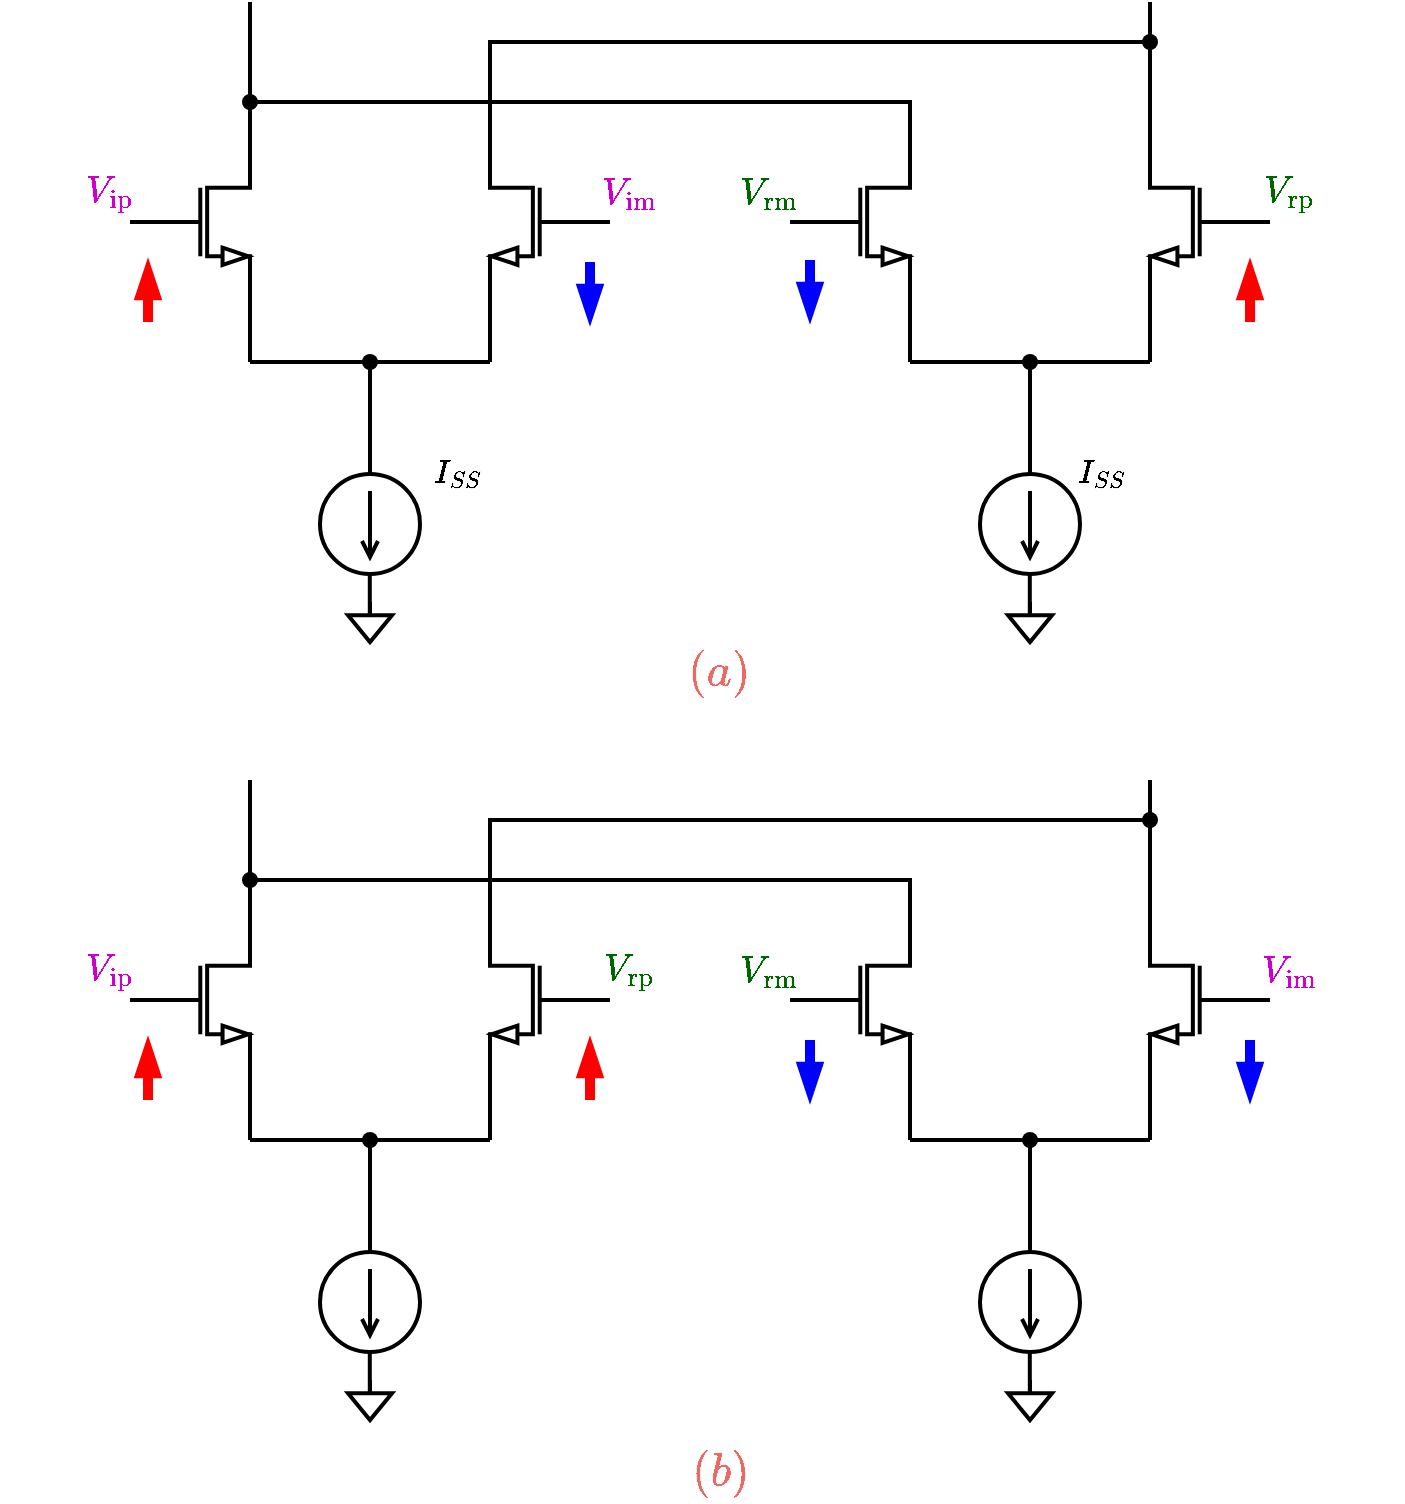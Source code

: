 <mxfile version="24.7.17">
  <diagram name="Page-1" id="U35k9u9q7gOtjrvSYFFk">
    <mxGraphModel dx="1040" dy="1016" grid="1" gridSize="10" guides="1" tooltips="1" connect="1" arrows="1" fold="1" page="1" pageScale="1" pageWidth="850" pageHeight="1100" math="1" shadow="0">
      <root>
        <mxCell id="0" />
        <mxCell id="1" parent="0" />
        <mxCell id="K5w0i8JdGbid3rLtn2DB-1" value="" style="verticalLabelPosition=bottom;shadow=0;dashed=0;align=center;html=1;verticalAlign=top;shape=mxgraph.electrical.transistors.nmos;pointerEvents=1;strokeWidth=2;" parent="1" vertex="1">
          <mxGeometry x="100" y="460" width="60" height="100" as="geometry" />
        </mxCell>
        <mxCell id="K5w0i8JdGbid3rLtn2DB-2" value="" style="verticalLabelPosition=bottom;shadow=0;dashed=0;align=center;html=1;verticalAlign=top;shape=mxgraph.electrical.transistors.nmos;pointerEvents=1;direction=east;flipH=1;strokeWidth=2;" parent="1" vertex="1">
          <mxGeometry x="280" y="460" width="60" height="100" as="geometry" />
        </mxCell>
        <mxCell id="K5w0i8JdGbid3rLtn2DB-6" value="" style="endArrow=none;html=1;rounded=0;strokeWidth=2;" parent="1" edge="1">
          <mxGeometry width="50" height="50" relative="1" as="geometry">
            <mxPoint x="160" y="580" as="sourcePoint" />
            <mxPoint x="280" y="580" as="targetPoint" />
          </mxGeometry>
        </mxCell>
        <mxCell id="K5w0i8JdGbid3rLtn2DB-7" value="" style="endArrow=none;html=1;rounded=0;strokeWidth=2;" parent="1" edge="1">
          <mxGeometry width="50" height="50" relative="1" as="geometry">
            <mxPoint x="160" y="570" as="sourcePoint" />
            <mxPoint x="160" y="550" as="targetPoint" />
            <Array as="points">
              <mxPoint x="160" y="580" />
            </Array>
          </mxGeometry>
        </mxCell>
        <mxCell id="K5w0i8JdGbid3rLtn2DB-8" value="" style="endArrow=none;html=1;rounded=0;strokeWidth=2;" parent="1" edge="1">
          <mxGeometry width="50" height="50" relative="1" as="geometry">
            <mxPoint x="280" y="570" as="sourcePoint" />
            <mxPoint x="280" y="550" as="targetPoint" />
            <Array as="points">
              <mxPoint x="280" y="580" />
            </Array>
          </mxGeometry>
        </mxCell>
        <mxCell id="K5w0i8JdGbid3rLtn2DB-9" value="" style="endArrow=none;html=1;rounded=0;exitX=0.5;exitY=0;exitDx=0;exitDy=0;exitPerimeter=0;strokeWidth=2;" parent="1" edge="1">
          <mxGeometry width="50" height="50" relative="1" as="geometry">
            <mxPoint x="220" y="636" as="sourcePoint" />
            <mxPoint x="220" y="580" as="targetPoint" />
          </mxGeometry>
        </mxCell>
        <mxCell id="K5w0i8JdGbid3rLtn2DB-10" value="" style="endArrow=none;html=1;rounded=0;strokeWidth=2;" parent="1" edge="1">
          <mxGeometry width="50" height="50" relative="1" as="geometry">
            <mxPoint x="160" y="470" as="sourcePoint" />
            <mxPoint x="160" y="400" as="targetPoint" />
          </mxGeometry>
        </mxCell>
        <mxCell id="K5w0i8JdGbid3rLtn2DB-11" value="" style="endArrow=none;html=1;rounded=0;strokeWidth=2;" parent="1" edge="1">
          <mxGeometry width="50" height="50" relative="1" as="geometry">
            <mxPoint x="280" y="470" as="sourcePoint" />
            <mxPoint x="280" y="419" as="targetPoint" />
          </mxGeometry>
        </mxCell>
        <mxCell id="K5w0i8JdGbid3rLtn2DB-12" value="" style="endArrow=none;html=1;rounded=0;strokeWidth=2;" parent="1" edge="1">
          <mxGeometry width="50" height="50" relative="1" as="geometry">
            <mxPoint x="219.9" y="706" as="sourcePoint" />
            <mxPoint x="219.9" y="686" as="targetPoint" />
          </mxGeometry>
        </mxCell>
        <mxCell id="K5w0i8JdGbid3rLtn2DB-13" value="" style="pointerEvents=1;verticalLabelPosition=bottom;shadow=0;dashed=0;align=center;html=1;verticalAlign=top;shape=mxgraph.electrical.signal_sources.signal_ground;strokeWidth=2;" parent="1" vertex="1">
          <mxGeometry x="209" y="700" width="22" height="20" as="geometry" />
        </mxCell>
        <mxCell id="K5w0i8JdGbid3rLtn2DB-14" value="&lt;font color=&quot;#cc00cc&quot; style=&quot;font-size: 16px;&quot;&gt;$$V_\text{ip}$$&lt;/font&gt;" style="text;html=1;align=center;verticalAlign=middle;whiteSpace=wrap;rounded=0;strokeWidth=2;" parent="1" vertex="1">
          <mxGeometry x="60" y="480" width="60" height="30" as="geometry" />
        </mxCell>
        <mxCell id="K5w0i8JdGbid3rLtn2DB-15" value="&lt;font color=&quot;#cc00cc&quot; style=&quot;font-size: 16px;&quot;&gt;$$V_\text{im}$$&lt;/font&gt;" style="text;html=1;align=center;verticalAlign=middle;whiteSpace=wrap;rounded=0;strokeWidth=2;" parent="1" vertex="1">
          <mxGeometry x="320" y="480" width="60" height="30" as="geometry" />
        </mxCell>
        <mxCell id="K5w0i8JdGbid3rLtn2DB-16" value="" style="verticalLabelPosition=bottom;shadow=0;dashed=0;align=center;html=1;verticalAlign=top;shape=mxgraph.electrical.transistors.nmos;pointerEvents=1;strokeWidth=2;" parent="1" vertex="1">
          <mxGeometry x="430" y="460" width="60" height="100" as="geometry" />
        </mxCell>
        <mxCell id="K5w0i8JdGbid3rLtn2DB-17" value="" style="verticalLabelPosition=bottom;shadow=0;dashed=0;align=center;html=1;verticalAlign=top;shape=mxgraph.electrical.transistors.nmos;pointerEvents=1;direction=east;flipH=1;strokeWidth=2;" parent="1" vertex="1">
          <mxGeometry x="610" y="460" width="60" height="100" as="geometry" />
        </mxCell>
        <mxCell id="K5w0i8JdGbid3rLtn2DB-19" value="" style="endArrow=none;html=1;rounded=0;strokeWidth=2;" parent="1" edge="1">
          <mxGeometry width="50" height="50" relative="1" as="geometry">
            <mxPoint x="490" y="580" as="sourcePoint" />
            <mxPoint x="610" y="580" as="targetPoint" />
          </mxGeometry>
        </mxCell>
        <mxCell id="K5w0i8JdGbid3rLtn2DB-20" value="" style="endArrow=none;html=1;rounded=0;strokeWidth=2;" parent="1" edge="1">
          <mxGeometry width="50" height="50" relative="1" as="geometry">
            <mxPoint x="490" y="570" as="sourcePoint" />
            <mxPoint x="490" y="550" as="targetPoint" />
            <Array as="points">
              <mxPoint x="490" y="580" />
            </Array>
          </mxGeometry>
        </mxCell>
        <mxCell id="K5w0i8JdGbid3rLtn2DB-21" value="" style="endArrow=none;html=1;rounded=0;strokeWidth=2;" parent="1" edge="1">
          <mxGeometry width="50" height="50" relative="1" as="geometry">
            <mxPoint x="610" y="570" as="sourcePoint" />
            <mxPoint x="610" y="550" as="targetPoint" />
            <Array as="points">
              <mxPoint x="610" y="580" />
            </Array>
          </mxGeometry>
        </mxCell>
        <mxCell id="K5w0i8JdGbid3rLtn2DB-22" value="" style="endArrow=none;html=1;rounded=0;exitDx=0;exitDy=0;exitPerimeter=0;strokeWidth=2;" parent="1" source="K5w0i8JdGbid3rLtn2DB-35" edge="1">
          <mxGeometry width="50" height="50" relative="1" as="geometry">
            <mxPoint x="500" y="630" as="sourcePoint" />
            <mxPoint x="550" y="580" as="targetPoint" />
          </mxGeometry>
        </mxCell>
        <mxCell id="K5w0i8JdGbid3rLtn2DB-23" value="" style="endArrow=none;html=1;rounded=0;strokeWidth=2;" parent="1" edge="1">
          <mxGeometry width="50" height="50" relative="1" as="geometry">
            <mxPoint x="490" y="470" as="sourcePoint" />
            <mxPoint x="490" y="449" as="targetPoint" />
          </mxGeometry>
        </mxCell>
        <mxCell id="K5w0i8JdGbid3rLtn2DB-24" value="" style="endArrow=none;html=1;rounded=0;strokeWidth=2;" parent="1" edge="1">
          <mxGeometry width="50" height="50" relative="1" as="geometry">
            <mxPoint x="610" y="470" as="sourcePoint" />
            <mxPoint x="610" y="400" as="targetPoint" />
          </mxGeometry>
        </mxCell>
        <mxCell id="K5w0i8JdGbid3rLtn2DB-27" value="&lt;font color=&quot;#006600&quot; style=&quot;font-size: 16px;&quot;&gt;$$V_\text{rm}$$&lt;/font&gt;" style="text;html=1;align=center;verticalAlign=middle;whiteSpace=wrap;rounded=0;strokeWidth=2;" parent="1" vertex="1">
          <mxGeometry x="390" y="480" width="60" height="30" as="geometry" />
        </mxCell>
        <mxCell id="K5w0i8JdGbid3rLtn2DB-28" value="&lt;font color=&quot;#006600&quot; style=&quot;font-size: 16px;&quot;&gt;$$V_\text{rp}$$&lt;/font&gt;" style="text;html=1;align=center;verticalAlign=middle;whiteSpace=wrap;rounded=0;strokeWidth=2;" parent="1" vertex="1">
          <mxGeometry x="650" y="480" width="60" height="30" as="geometry" />
        </mxCell>
        <mxCell id="K5w0i8JdGbid3rLtn2DB-29" value="" style="endArrow=none;html=1;rounded=0;strokeWidth=2;" parent="1" edge="1">
          <mxGeometry width="50" height="50" relative="1" as="geometry">
            <mxPoint x="160" y="450" as="sourcePoint" />
            <mxPoint x="490" y="450" as="targetPoint" />
          </mxGeometry>
        </mxCell>
        <mxCell id="K5w0i8JdGbid3rLtn2DB-31" value="" style="endArrow=none;html=1;rounded=0;strokeWidth=2;" parent="1" edge="1">
          <mxGeometry width="50" height="50" relative="1" as="geometry">
            <mxPoint x="280" y="420" as="sourcePoint" />
            <mxPoint x="610" y="420" as="targetPoint" />
          </mxGeometry>
        </mxCell>
        <mxCell id="K5w0i8JdGbid3rLtn2DB-32" value="" style="shape=waypoint;sketch=0;fillStyle=solid;size=6;pointerEvents=1;points=[];fillColor=none;resizable=0;rotatable=0;perimeter=centerPerimeter;snapToPoint=1;strokeWidth=2;" parent="1" vertex="1">
          <mxGeometry x="150" y="440" width="20" height="20" as="geometry" />
        </mxCell>
        <mxCell id="K5w0i8JdGbid3rLtn2DB-34" value="" style="shape=waypoint;sketch=0;fillStyle=solid;size=6;pointerEvents=1;points=[];fillColor=none;resizable=0;rotatable=0;perimeter=centerPerimeter;snapToPoint=1;strokeWidth=2;" parent="1" vertex="1">
          <mxGeometry x="210" y="570" width="20" height="20" as="geometry" />
        </mxCell>
        <mxCell id="K5w0i8JdGbid3rLtn2DB-36" value="" style="endArrow=none;html=1;rounded=0;exitX=0.5;exitY=0;exitDx=0;exitDy=0;exitPerimeter=0;strokeWidth=2;" parent="1" target="K5w0i8JdGbid3rLtn2DB-35" edge="1">
          <mxGeometry width="50" height="50" relative="1" as="geometry">
            <mxPoint x="550" y="636" as="sourcePoint" />
            <mxPoint x="550" y="580" as="targetPoint" />
          </mxGeometry>
        </mxCell>
        <mxCell id="K5w0i8JdGbid3rLtn2DB-35" value="" style="shape=waypoint;sketch=0;fillStyle=solid;size=6;pointerEvents=1;points=[];fillColor=none;resizable=0;rotatable=0;perimeter=centerPerimeter;snapToPoint=1;strokeWidth=2;" parent="1" vertex="1">
          <mxGeometry x="540" y="570" width="20" height="20" as="geometry" />
        </mxCell>
        <mxCell id="K5w0i8JdGbid3rLtn2DB-38" value="" style="shape=waypoint;sketch=0;fillStyle=solid;size=6;pointerEvents=1;points=[];fillColor=none;resizable=0;rotatable=0;perimeter=centerPerimeter;snapToPoint=1;strokeWidth=2;" parent="1" vertex="1">
          <mxGeometry x="600" y="410" width="20" height="20" as="geometry" />
        </mxCell>
        <mxCell id="K5w0i8JdGbid3rLtn2DB-39" value="" style="verticalLabelPosition=bottom;shadow=0;dashed=0;align=center;html=1;verticalAlign=top;shape=mxgraph.electrical.transistors.nmos;pointerEvents=1;strokeWidth=2;" parent="1" vertex="1">
          <mxGeometry x="100" y="849" width="60" height="100" as="geometry" />
        </mxCell>
        <mxCell id="K5w0i8JdGbid3rLtn2DB-40" value="" style="verticalLabelPosition=bottom;shadow=0;dashed=0;align=center;html=1;verticalAlign=top;shape=mxgraph.electrical.transistors.nmos;pointerEvents=1;direction=east;flipH=1;strokeWidth=2;" parent="1" vertex="1">
          <mxGeometry x="280" y="849" width="60" height="100" as="geometry" />
        </mxCell>
        <mxCell id="K5w0i8JdGbid3rLtn2DB-42" value="" style="endArrow=none;html=1;rounded=0;strokeWidth=2;" parent="1" edge="1">
          <mxGeometry width="50" height="50" relative="1" as="geometry">
            <mxPoint x="160" y="969" as="sourcePoint" />
            <mxPoint x="280" y="969" as="targetPoint" />
          </mxGeometry>
        </mxCell>
        <mxCell id="K5w0i8JdGbid3rLtn2DB-43" value="" style="endArrow=none;html=1;rounded=0;strokeWidth=2;" parent="1" edge="1">
          <mxGeometry width="50" height="50" relative="1" as="geometry">
            <mxPoint x="160" y="959" as="sourcePoint" />
            <mxPoint x="160" y="939" as="targetPoint" />
            <Array as="points">
              <mxPoint x="160" y="969" />
            </Array>
          </mxGeometry>
        </mxCell>
        <mxCell id="K5w0i8JdGbid3rLtn2DB-44" value="" style="endArrow=none;html=1;rounded=0;strokeWidth=2;" parent="1" edge="1">
          <mxGeometry width="50" height="50" relative="1" as="geometry">
            <mxPoint x="280" y="959" as="sourcePoint" />
            <mxPoint x="280" y="939" as="targetPoint" />
            <Array as="points">
              <mxPoint x="280" y="969" />
            </Array>
          </mxGeometry>
        </mxCell>
        <mxCell id="K5w0i8JdGbid3rLtn2DB-45" value="" style="endArrow=none;html=1;rounded=0;exitX=0.5;exitY=0;exitDx=0;exitDy=0;exitPerimeter=0;strokeWidth=2;" parent="1" edge="1">
          <mxGeometry width="50" height="50" relative="1" as="geometry">
            <mxPoint x="220" y="1025" as="sourcePoint" />
            <mxPoint x="220" y="969" as="targetPoint" />
          </mxGeometry>
        </mxCell>
        <mxCell id="K5w0i8JdGbid3rLtn2DB-46" value="" style="endArrow=none;html=1;rounded=0;strokeWidth=2;" parent="1" edge="1">
          <mxGeometry width="50" height="50" relative="1" as="geometry">
            <mxPoint x="160" y="859" as="sourcePoint" />
            <mxPoint x="160" y="789" as="targetPoint" />
          </mxGeometry>
        </mxCell>
        <mxCell id="K5w0i8JdGbid3rLtn2DB-47" value="" style="endArrow=none;html=1;rounded=0;strokeWidth=2;" parent="1" edge="1">
          <mxGeometry width="50" height="50" relative="1" as="geometry">
            <mxPoint x="280" y="859" as="sourcePoint" />
            <mxPoint x="280" y="808" as="targetPoint" />
          </mxGeometry>
        </mxCell>
        <mxCell id="K5w0i8JdGbid3rLtn2DB-50" value="&lt;font color=&quot;#cc00cc&quot; style=&quot;font-size: 16px;&quot;&gt;$$V_\text{ip}$$&lt;/font&gt;" style="text;html=1;align=center;verticalAlign=middle;whiteSpace=wrap;rounded=0;strokeWidth=2;" parent="1" vertex="1">
          <mxGeometry x="60" y="869" width="60" height="30" as="geometry" />
        </mxCell>
        <mxCell id="K5w0i8JdGbid3rLtn2DB-51" value="&lt;font color=&quot;#006600&quot; style=&quot;font-size: 16px;&quot;&gt;$$V_\text{rp}$$&lt;/font&gt;" style="text;html=1;align=center;verticalAlign=middle;whiteSpace=wrap;rounded=0;strokeWidth=2;" parent="1" vertex="1">
          <mxGeometry x="320" y="869" width="60" height="30" as="geometry" />
        </mxCell>
        <mxCell id="K5w0i8JdGbid3rLtn2DB-52" value="" style="verticalLabelPosition=bottom;shadow=0;dashed=0;align=center;html=1;verticalAlign=top;shape=mxgraph.electrical.transistors.nmos;pointerEvents=1;strokeWidth=2;" parent="1" vertex="1">
          <mxGeometry x="430" y="849" width="60" height="100" as="geometry" />
        </mxCell>
        <mxCell id="K5w0i8JdGbid3rLtn2DB-53" value="" style="verticalLabelPosition=bottom;shadow=0;dashed=0;align=center;html=1;verticalAlign=top;shape=mxgraph.electrical.transistors.nmos;pointerEvents=1;direction=east;flipH=1;strokeWidth=2;" parent="1" vertex="1">
          <mxGeometry x="610" y="849" width="60" height="100" as="geometry" />
        </mxCell>
        <mxCell id="K5w0i8JdGbid3rLtn2DB-55" value="" style="endArrow=none;html=1;rounded=0;strokeWidth=2;" parent="1" edge="1">
          <mxGeometry width="50" height="50" relative="1" as="geometry">
            <mxPoint x="490" y="969" as="sourcePoint" />
            <mxPoint x="610" y="969" as="targetPoint" />
          </mxGeometry>
        </mxCell>
        <mxCell id="K5w0i8JdGbid3rLtn2DB-56" value="" style="endArrow=none;html=1;rounded=0;strokeWidth=2;" parent="1" edge="1">
          <mxGeometry width="50" height="50" relative="1" as="geometry">
            <mxPoint x="490" y="959" as="sourcePoint" />
            <mxPoint x="490" y="939" as="targetPoint" />
            <Array as="points">
              <mxPoint x="490" y="969" />
            </Array>
          </mxGeometry>
        </mxCell>
        <mxCell id="K5w0i8JdGbid3rLtn2DB-57" value="" style="endArrow=none;html=1;rounded=0;strokeWidth=2;" parent="1" edge="1">
          <mxGeometry width="50" height="50" relative="1" as="geometry">
            <mxPoint x="610" y="959" as="sourcePoint" />
            <mxPoint x="610" y="939" as="targetPoint" />
            <Array as="points">
              <mxPoint x="610" y="969" />
            </Array>
          </mxGeometry>
        </mxCell>
        <mxCell id="K5w0i8JdGbid3rLtn2DB-58" value="" style="endArrow=none;html=1;rounded=0;exitDx=0;exitDy=0;exitPerimeter=0;strokeWidth=2;" parent="1" source="K5w0i8JdGbid3rLtn2DB-71" edge="1">
          <mxGeometry width="50" height="50" relative="1" as="geometry">
            <mxPoint x="500" y="1019" as="sourcePoint" />
            <mxPoint x="550" y="969" as="targetPoint" />
          </mxGeometry>
        </mxCell>
        <mxCell id="K5w0i8JdGbid3rLtn2DB-59" value="" style="endArrow=none;html=1;rounded=0;strokeWidth=2;" parent="1" edge="1">
          <mxGeometry width="50" height="50" relative="1" as="geometry">
            <mxPoint x="490" y="859" as="sourcePoint" />
            <mxPoint x="490" y="838" as="targetPoint" />
          </mxGeometry>
        </mxCell>
        <mxCell id="K5w0i8JdGbid3rLtn2DB-60" value="" style="endArrow=none;html=1;rounded=0;strokeWidth=2;" parent="1" edge="1">
          <mxGeometry width="50" height="50" relative="1" as="geometry">
            <mxPoint x="610" y="859" as="sourcePoint" />
            <mxPoint x="610" y="789" as="targetPoint" />
          </mxGeometry>
        </mxCell>
        <mxCell id="K5w0i8JdGbid3rLtn2DB-63" value="&lt;font color=&quot;#006600&quot; style=&quot;font-size: 16px;&quot;&gt;$$V_\text{rm}$$&lt;/font&gt;" style="text;html=1;align=center;verticalAlign=middle;whiteSpace=wrap;rounded=0;strokeWidth=2;" parent="1" vertex="1">
          <mxGeometry x="390" y="869" width="60" height="30" as="geometry" />
        </mxCell>
        <mxCell id="K5w0i8JdGbid3rLtn2DB-64" value="&lt;font color=&quot;#cc00cc&quot; style=&quot;font-size: 16px;&quot;&gt;$$V_\text{im}$$&lt;/font&gt;" style="text;html=1;align=center;verticalAlign=middle;whiteSpace=wrap;rounded=0;strokeWidth=2;" parent="1" vertex="1">
          <mxGeometry x="650" y="869" width="60" height="30" as="geometry" />
        </mxCell>
        <mxCell id="K5w0i8JdGbid3rLtn2DB-65" value="" style="endArrow=none;html=1;rounded=0;strokeWidth=2;" parent="1" edge="1">
          <mxGeometry width="50" height="50" relative="1" as="geometry">
            <mxPoint x="160" y="839" as="sourcePoint" />
            <mxPoint x="490" y="839" as="targetPoint" />
          </mxGeometry>
        </mxCell>
        <mxCell id="K5w0i8JdGbid3rLtn2DB-66" value="" style="endArrow=none;html=1;rounded=0;strokeWidth=2;" parent="1" edge="1">
          <mxGeometry width="50" height="50" relative="1" as="geometry">
            <mxPoint x="280" y="809" as="sourcePoint" />
            <mxPoint x="610" y="809" as="targetPoint" />
          </mxGeometry>
        </mxCell>
        <mxCell id="K5w0i8JdGbid3rLtn2DB-67" value="" style="shape=waypoint;sketch=0;fillStyle=solid;size=6;pointerEvents=1;points=[];fillColor=none;resizable=0;rotatable=0;perimeter=centerPerimeter;snapToPoint=1;strokeWidth=2;" parent="1" vertex="1">
          <mxGeometry x="150" y="829" width="20" height="20" as="geometry" />
        </mxCell>
        <mxCell id="K5w0i8JdGbid3rLtn2DB-69" value="" style="shape=waypoint;sketch=0;fillStyle=solid;size=6;pointerEvents=1;points=[];fillColor=none;resizable=0;rotatable=0;perimeter=centerPerimeter;snapToPoint=1;strokeWidth=2;" parent="1" vertex="1">
          <mxGeometry x="210" y="959" width="20" height="20" as="geometry" />
        </mxCell>
        <mxCell id="K5w0i8JdGbid3rLtn2DB-70" value="" style="endArrow=none;html=1;rounded=0;exitX=0.5;exitY=0;exitDx=0;exitDy=0;exitPerimeter=0;strokeWidth=2;" parent="1" target="K5w0i8JdGbid3rLtn2DB-71" edge="1">
          <mxGeometry width="50" height="50" relative="1" as="geometry">
            <mxPoint x="550" y="1025" as="sourcePoint" />
            <mxPoint x="550" y="969" as="targetPoint" />
          </mxGeometry>
        </mxCell>
        <mxCell id="K5w0i8JdGbid3rLtn2DB-71" value="" style="shape=waypoint;sketch=0;fillStyle=solid;size=6;pointerEvents=1;points=[];fillColor=none;resizable=0;rotatable=0;perimeter=centerPerimeter;snapToPoint=1;strokeWidth=2;" parent="1" vertex="1">
          <mxGeometry x="540" y="959" width="20" height="20" as="geometry" />
        </mxCell>
        <mxCell id="K5w0i8JdGbid3rLtn2DB-73" value="" style="shape=waypoint;sketch=0;fillStyle=solid;size=6;pointerEvents=1;points=[];fillColor=none;resizable=0;rotatable=0;perimeter=centerPerimeter;snapToPoint=1;strokeWidth=2;" parent="1" vertex="1">
          <mxGeometry x="600" y="799" width="20" height="20" as="geometry" />
        </mxCell>
        <mxCell id="K5w0i8JdGbid3rLtn2DB-74" value="" style="pointerEvents=1;verticalLabelPosition=bottom;shadow=0;dashed=0;align=center;html=1;verticalAlign=top;shape=mxgraph.electrical.signal_sources.source;aspect=fixed;points=[[0.5,0,0],[1,0.5,0],[0.5,1,0],[0,0.5,0]];elSignalType=dc2;strokeWidth=2;" parent="1" vertex="1">
          <mxGeometry x="195" y="636" width="50" height="50" as="geometry" />
        </mxCell>
        <mxCell id="K5w0i8JdGbid3rLtn2DB-76" value="" style="endArrow=none;html=1;rounded=0;strokeWidth=2;" parent="1" edge="1">
          <mxGeometry width="50" height="50" relative="1" as="geometry">
            <mxPoint x="549.9" y="706" as="sourcePoint" />
            <mxPoint x="549.9" y="686" as="targetPoint" />
          </mxGeometry>
        </mxCell>
        <mxCell id="K5w0i8JdGbid3rLtn2DB-77" value="" style="pointerEvents=1;verticalLabelPosition=bottom;shadow=0;dashed=0;align=center;html=1;verticalAlign=top;shape=mxgraph.electrical.signal_sources.signal_ground;strokeWidth=2;" parent="1" vertex="1">
          <mxGeometry x="539" y="700" width="22" height="20" as="geometry" />
        </mxCell>
        <mxCell id="K5w0i8JdGbid3rLtn2DB-78" value="" style="pointerEvents=1;verticalLabelPosition=bottom;shadow=0;dashed=0;align=center;html=1;verticalAlign=top;shape=mxgraph.electrical.signal_sources.source;aspect=fixed;points=[[0.5,0,0],[1,0.5,0],[0.5,1,0],[0,0.5,0]];elSignalType=dc2;strokeWidth=2;" parent="1" vertex="1">
          <mxGeometry x="525" y="636" width="50" height="50" as="geometry" />
        </mxCell>
        <mxCell id="K5w0i8JdGbid3rLtn2DB-79" value="" style="endArrow=none;html=1;rounded=0;strokeWidth=2;" parent="1" edge="1">
          <mxGeometry width="50" height="50" relative="1" as="geometry">
            <mxPoint x="219.9" y="1095" as="sourcePoint" />
            <mxPoint x="219.9" y="1075" as="targetPoint" />
          </mxGeometry>
        </mxCell>
        <mxCell id="K5w0i8JdGbid3rLtn2DB-80" value="" style="pointerEvents=1;verticalLabelPosition=bottom;shadow=0;dashed=0;align=center;html=1;verticalAlign=top;shape=mxgraph.electrical.signal_sources.signal_ground;strokeWidth=2;" parent="1" vertex="1">
          <mxGeometry x="209" y="1089" width="22" height="20" as="geometry" />
        </mxCell>
        <mxCell id="K5w0i8JdGbid3rLtn2DB-81" value="" style="pointerEvents=1;verticalLabelPosition=bottom;shadow=0;dashed=0;align=center;html=1;verticalAlign=top;shape=mxgraph.electrical.signal_sources.source;aspect=fixed;points=[[0.5,0,0],[1,0.5,0],[0.5,1,0],[0,0.5,0]];elSignalType=dc2;strokeWidth=2;" parent="1" vertex="1">
          <mxGeometry x="195" y="1025" width="50" height="50" as="geometry" />
        </mxCell>
        <mxCell id="K5w0i8JdGbid3rLtn2DB-82" value="" style="endArrow=blockThin;html=1;rounded=0;strokeWidth=5;endFill=1;strokeColor=#FF0000;" parent="1" edge="1">
          <mxGeometry width="50" height="50" relative="1" as="geometry">
            <mxPoint x="109" y="560" as="sourcePoint" />
            <mxPoint x="109" y="530" as="targetPoint" />
          </mxGeometry>
        </mxCell>
        <mxCell id="K5w0i8JdGbid3rLtn2DB-83" value="" style="endArrow=blockThin;html=1;rounded=0;strokeWidth=5;endFill=1;strokeColor=#0000FF;" parent="1" edge="1">
          <mxGeometry width="50" height="50" relative="1" as="geometry">
            <mxPoint x="330" y="530" as="sourcePoint" />
            <mxPoint x="330" y="560" as="targetPoint" />
          </mxGeometry>
        </mxCell>
        <mxCell id="K5w0i8JdGbid3rLtn2DB-84" value="" style="endArrow=blockThin;html=1;rounded=0;strokeWidth=5;endFill=1;strokeColor=#FF0000;" parent="1" edge="1">
          <mxGeometry width="50" height="50" relative="1" as="geometry">
            <mxPoint x="660" y="560" as="sourcePoint" />
            <mxPoint x="660" y="530" as="targetPoint" />
          </mxGeometry>
        </mxCell>
        <mxCell id="K5w0i8JdGbid3rLtn2DB-85" value="" style="endArrow=blockThin;html=1;rounded=0;strokeWidth=5;endFill=1;strokeColor=#0000FF;" parent="1" edge="1">
          <mxGeometry width="50" height="50" relative="1" as="geometry">
            <mxPoint x="440" y="529" as="sourcePoint" />
            <mxPoint x="440" y="559" as="targetPoint" />
          </mxGeometry>
        </mxCell>
        <mxCell id="K5w0i8JdGbid3rLtn2DB-86" value="" style="endArrow=blockThin;html=1;rounded=0;strokeWidth=5;endFill=1;strokeColor=#FF0000;" parent="1" edge="1">
          <mxGeometry width="50" height="50" relative="1" as="geometry">
            <mxPoint x="109" y="949" as="sourcePoint" />
            <mxPoint x="109" y="919" as="targetPoint" />
          </mxGeometry>
        </mxCell>
        <mxCell id="K5w0i8JdGbid3rLtn2DB-87" value="" style="endArrow=blockThin;html=1;rounded=0;strokeWidth=5;endFill=1;strokeColor=#FF0000;" parent="1" edge="1">
          <mxGeometry width="50" height="50" relative="1" as="geometry">
            <mxPoint x="330" y="949" as="sourcePoint" />
            <mxPoint x="330" y="919" as="targetPoint" />
          </mxGeometry>
        </mxCell>
        <mxCell id="K5w0i8JdGbid3rLtn2DB-88" value="" style="endArrow=blockThin;html=1;rounded=0;strokeWidth=5;endFill=1;strokeColor=#0000FF;" parent="1" edge="1">
          <mxGeometry width="50" height="50" relative="1" as="geometry">
            <mxPoint x="440" y="919" as="sourcePoint" />
            <mxPoint x="440" y="949" as="targetPoint" />
          </mxGeometry>
        </mxCell>
        <mxCell id="K5w0i8JdGbid3rLtn2DB-89" value="" style="endArrow=blockThin;html=1;rounded=0;strokeWidth=5;endFill=1;strokeColor=#0000FF;" parent="1" edge="1">
          <mxGeometry width="50" height="50" relative="1" as="geometry">
            <mxPoint x="660" y="919" as="sourcePoint" />
            <mxPoint x="660" y="949" as="targetPoint" />
          </mxGeometry>
        </mxCell>
        <mxCell id="K5w0i8JdGbid3rLtn2DB-90" value="" style="endArrow=none;html=1;rounded=0;strokeWidth=2;" parent="1" edge="1">
          <mxGeometry width="50" height="50" relative="1" as="geometry">
            <mxPoint x="549.9" y="1095" as="sourcePoint" />
            <mxPoint x="549.9" y="1075" as="targetPoint" />
          </mxGeometry>
        </mxCell>
        <mxCell id="K5w0i8JdGbid3rLtn2DB-91" value="" style="pointerEvents=1;verticalLabelPosition=bottom;shadow=0;dashed=0;align=center;html=1;verticalAlign=top;shape=mxgraph.electrical.signal_sources.signal_ground;strokeWidth=2;" parent="1" vertex="1">
          <mxGeometry x="539" y="1089" width="22" height="20" as="geometry" />
        </mxCell>
        <mxCell id="K5w0i8JdGbid3rLtn2DB-92" value="" style="pointerEvents=1;verticalLabelPosition=bottom;shadow=0;dashed=0;align=center;html=1;verticalAlign=top;shape=mxgraph.electrical.signal_sources.source;aspect=fixed;points=[[0.5,0,0],[1,0.5,0],[0.5,1,0],[0,0.5,0]];elSignalType=dc2;strokeWidth=2;" parent="1" vertex="1">
          <mxGeometry x="525" y="1025" width="50" height="50" as="geometry" />
        </mxCell>
        <mxCell id="K5w0i8JdGbid3rLtn2DB-93" value="&lt;font size=&quot;1&quot; color=&quot;#ea6b66&quot; style=&quot;&quot;&gt;&lt;b style=&quot;font-size: 20px;&quot;&gt;$$(a)$$&lt;/b&gt;&lt;/font&gt;" style="text;html=1;align=center;verticalAlign=middle;whiteSpace=wrap;rounded=0;strokeWidth=2;" parent="1" vertex="1">
          <mxGeometry x="365" y="720" width="60" height="30" as="geometry" />
        </mxCell>
        <mxCell id="K5w0i8JdGbid3rLtn2DB-94" value="&lt;font size=&quot;1&quot; color=&quot;#ea6b66&quot; style=&quot;&quot;&gt;&lt;b style=&quot;font-size: 20px;&quot;&gt;$$(b)$$&lt;/b&gt;&lt;/font&gt;" style="text;html=1;align=center;verticalAlign=middle;whiteSpace=wrap;rounded=0;strokeWidth=2;" parent="1" vertex="1">
          <mxGeometry x="365" y="1120" width="60" height="30" as="geometry" />
        </mxCell>
        <mxCell id="Zq7FZci2cOTBVP1z5GpU-1" value="&lt;font style=&quot;font-size: 14px;&quot;&gt;$$I_{SS}$$&lt;/font&gt;" style="text;html=1;align=center;verticalAlign=middle;whiteSpace=wrap;rounded=0;" vertex="1" parent="1">
          <mxGeometry x="234" y="620" width="60" height="30" as="geometry" />
        </mxCell>
        <mxCell id="Zq7FZci2cOTBVP1z5GpU-2" value="&lt;font style=&quot;font-size: 14px;&quot;&gt;$$I_{SS}$$&lt;/font&gt;" style="text;html=1;align=center;verticalAlign=middle;whiteSpace=wrap;rounded=0;" vertex="1" parent="1">
          <mxGeometry x="556" y="620" width="60" height="30" as="geometry" />
        </mxCell>
      </root>
    </mxGraphModel>
  </diagram>
</mxfile>

